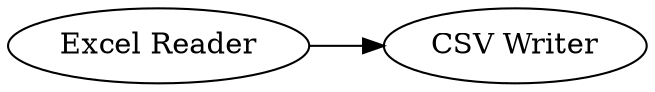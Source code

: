 digraph {
	"-6397772852582517061_1" [label="Excel Reader"]
	"-6397772852582517061_2" [label="CSV Writer"]
	"-6397772852582517061_1" -> "-6397772852582517061_2"
	rankdir=LR
}
